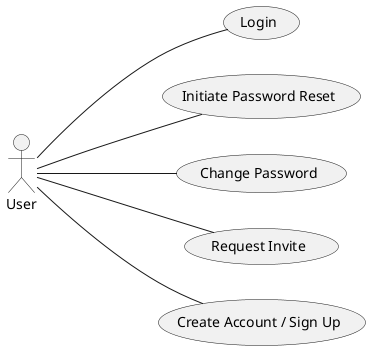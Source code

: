 @startuml UserActions
left to right direction
User --- (Login)
User --- (Initiate Password Reset)
User --- (Change Password)
User --- (Request Invite)
User --- (Create Account / Sign Up)
@enduml

@startuml TestCaseUseCases
left to right direction
User --- (Create TestCase)
User --- (Update TestCase)
User --- (Delete TestCase)
User --- (List TestCases)
User --- (Search TestCases)
User --- (Duplicate/Clone TestCase)
' (Duplicate TestCase) ---> (Add TestCase to TestPlan): includes
@enduml

@startuml ProjectUseCases
left to right direction
User --- (Create Project)
User --- (Update Project)
User --- (Delete Project)
User --- (List Project)
User --- (Search Project)
User --- (Import Project)
User --- (Archive Project)
@enduml

@startuml UserAdminTasks
left to right direction
Admin --- (Create User)
Admin --- (Invite User)
Admin --- (Remove User)
Admin --- (List Users)
Admin --- (Search Users) 
Admin --- (Assign Users to Project)
@enduml

@startuml TesterUsesCases
left to right direction
Admin --- (Create Tester)
Admin --- (Invite Tester)
Admin --- (Remove Tester)
Admin --- (List Testers)
Admin --- (Search Testers) 
Admin --- (Fetch Testers By Project)
@enduml
